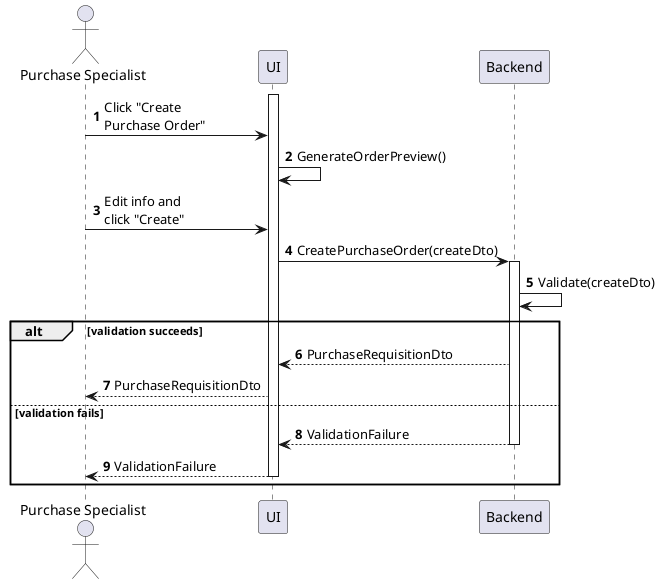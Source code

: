 @startuml purchase-order-create
autonumber

actor "Purchase Specialist" as a
participant UI as f
participant Backend as b

activate f
a -> f : Click "Create\nPurchase Order"
f -> f : GenerateOrderPreview()
a -> f : Edit info and\nclick "Create"
f -> b : CreatePurchaseOrder(createDto)
activate b
b -> b : Validate(createDto)

alt validation succeeds
    b --> f : PurchaseRequisitionDto
    f --> a : PurchaseRequisitionDto
else validation fails
    return ValidationFailure
    f --> a : ValidationFailure
    deactivate f
end
@enduml